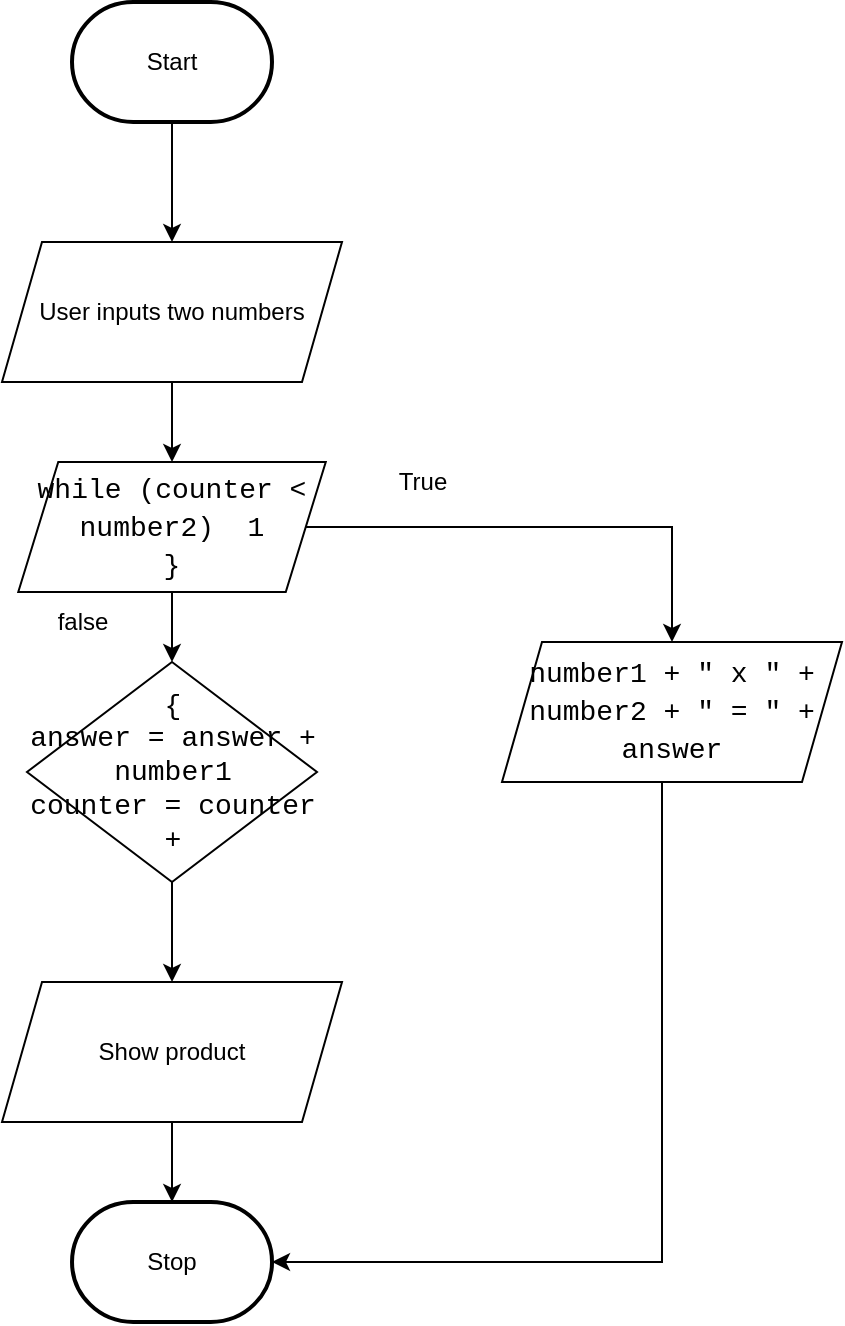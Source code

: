 <mxfile>
    <diagram id="HIP3nbAZw_EuaXWnEj3U" name="Page-1">
        <mxGraphModel dx="1086" dy="694" grid="1" gridSize="10" guides="1" tooltips="1" connect="1" arrows="1" fold="1" page="1" pageScale="1" pageWidth="850" pageHeight="1100" math="0" shadow="0">
            <root>
                <mxCell id="0"/>
                <mxCell id="1" parent="0"/>
                <mxCell id="30" style="edgeStyle=orthogonalEdgeStyle;html=1;rounded=0;" parent="1" source="22" target="25" edge="1">
                    <mxGeometry relative="1" as="geometry"/>
                </mxCell>
                <mxCell id="22" value="Start" style="strokeWidth=2;html=1;shape=mxgraph.flowchart.terminator;whiteSpace=wrap;" parent="1" vertex="1">
                    <mxGeometry x="195" y="140" width="100" height="60" as="geometry"/>
                </mxCell>
                <mxCell id="23" value="Stop" style="strokeWidth=2;html=1;shape=mxgraph.flowchart.terminator;whiteSpace=wrap;" parent="1" vertex="1">
                    <mxGeometry x="195.01" y="740" width="100" height="60" as="geometry"/>
                </mxCell>
                <mxCell id="31" style="edgeStyle=orthogonalEdgeStyle;html=1;entryX=0.5;entryY=0;entryDx=0;entryDy=0;fontColor=#000000;rounded=0;" parent="1" source="25" target="29" edge="1">
                    <mxGeometry relative="1" as="geometry"/>
                </mxCell>
                <mxCell id="25" value="User inputs two numbers" style="shape=parallelogram;perimeter=parallelogramPerimeter;whiteSpace=wrap;html=1;fixedSize=1;" parent="1" vertex="1">
                    <mxGeometry x="160" y="260" width="170" height="70" as="geometry"/>
                </mxCell>
                <mxCell id="37" style="edgeStyle=orthogonalEdgeStyle;rounded=0;html=1;entryX=0.5;entryY=0;entryDx=0;entryDy=0;fontColor=#E6EDF3;" parent="1" source="29" target="35" edge="1">
                    <mxGeometry relative="1" as="geometry"/>
                </mxCell>
                <mxCell id="44" style="edgeStyle=orthogonalEdgeStyle;rounded=0;html=1;entryX=0.5;entryY=0;entryDx=0;entryDy=0;fontColor=#E6EDF3;" parent="1" source="29" target="43" edge="1">
                    <mxGeometry relative="1" as="geometry"/>
                </mxCell>
                <mxCell id="29" value="&lt;div style=&quot;font-family: Consolas, &amp;quot;Courier New&amp;quot;, monospace; font-size: 14px; line-height: 19px;&quot;&gt;&lt;div style=&quot;&quot;&gt; &lt;font color=&quot;#000000&quot;&gt;while (counter &amp;lt; number2)&amp;nbsp;&lt;span style=&quot;background-color: initial;&quot;&gt;&amp;nbsp;1&lt;/span&gt;&lt;/font&gt;&lt;/div&gt;&lt;div style=&quot;&quot;&gt;&lt;font color=&quot;#000000&quot;&gt;  }&lt;/font&gt;&lt;/div&gt;&lt;/div&gt;" style="shape=parallelogram;perimeter=parallelogramPerimeter;whiteSpace=wrap;html=1;fixedSize=1;" parent="1" vertex="1">
                    <mxGeometry x="168.13" y="370" width="153.75" height="65" as="geometry"/>
                </mxCell>
                <mxCell id="40" style="edgeStyle=orthogonalEdgeStyle;rounded=0;html=1;entryX=0.5;entryY=0;entryDx=0;entryDy=0;fontColor=#E6EDF3;" parent="1" source="35" target="39" edge="1">
                    <mxGeometry relative="1" as="geometry"/>
                </mxCell>
                <mxCell id="35" value="&lt;div style=&quot;font-family: Consolas, &amp;quot;Courier New&amp;quot;, monospace; font-size: 14px;&quot;&gt;&lt;font color=&quot;#000000&quot; style=&quot;&quot;&gt;{&lt;/font&gt;&lt;/div&gt;&lt;div style=&quot;font-family: Consolas, &amp;quot;Courier New&amp;quot;, monospace; font-size: 14px;&quot;&gt;&lt;font color=&quot;#000000&quot;&gt;answer = answer + number1&lt;/font&gt;&lt;/div&gt;&lt;div style=&quot;font-family: Consolas, &amp;quot;Courier New&amp;quot;, monospace; font-size: 14px;&quot;&gt;&lt;font color=&quot;#000000&quot; style=&quot;&quot;&gt;counter = counter +&lt;/font&gt;&lt;/div&gt;" style="rhombus;whiteSpace=wrap;html=1;labelBackgroundColor=none;fontColor=#E6EDF3;" parent="1" vertex="1">
                    <mxGeometry x="172.5" y="470" width="145" height="110" as="geometry"/>
                </mxCell>
                <mxCell id="42" style="edgeStyle=orthogonalEdgeStyle;rounded=0;html=1;entryX=0.5;entryY=0;entryDx=0;entryDy=0;entryPerimeter=0;fontColor=#E6EDF3;" parent="1" source="39" target="23" edge="1">
                    <mxGeometry relative="1" as="geometry"/>
                </mxCell>
                <mxCell id="39" value="Show product" style="shape=parallelogram;perimeter=parallelogramPerimeter;whiteSpace=wrap;html=1;fixedSize=1;" parent="1" vertex="1">
                    <mxGeometry x="160.01" y="630" width="170" height="70" as="geometry"/>
                </mxCell>
                <mxCell id="45" style="edgeStyle=orthogonalEdgeStyle;rounded=0;html=1;entryX=1;entryY=0.5;entryDx=0;entryDy=0;entryPerimeter=0;fontColor=#E6EDF3;" parent="1" source="43" target="23" edge="1">
                    <mxGeometry relative="1" as="geometry">
                        <Array as="points">
                            <mxPoint x="490" y="770"/>
                        </Array>
                    </mxGeometry>
                </mxCell>
                <mxCell id="43" value="&lt;div style=&quot;font-family: Consolas, &amp;quot;Courier New&amp;quot;, monospace; font-size: 14px; line-height: 19px;&quot;&gt; &lt;font color=&quot;#000000&quot;&gt;number1 + &quot; x &quot; + number2 + &quot; = &quot; + answer&lt;/font&gt;&lt;/div&gt;" style="shape=parallelogram;perimeter=parallelogramPerimeter;whiteSpace=wrap;html=1;fixedSize=1;" parent="1" vertex="1">
                    <mxGeometry x="410" y="460" width="170" height="70" as="geometry"/>
                </mxCell>
                <mxCell id="46" value="&lt;font color=&quot;#000000&quot;&gt;True&lt;/font&gt;" style="text;html=1;align=center;verticalAlign=middle;resizable=0;points=[];autosize=1;strokeColor=none;fillColor=none;fontColor=#E6EDF3;" parent="1" vertex="1">
                    <mxGeometry x="345" y="365" width="50" height="30" as="geometry"/>
                </mxCell>
                <mxCell id="47" value="&lt;font color=&quot;#000000&quot;&gt;false&lt;/font&gt;" style="text;html=1;align=center;verticalAlign=middle;resizable=0;points=[];autosize=1;strokeColor=none;fillColor=none;fontColor=#E6EDF3;" parent="1" vertex="1">
                    <mxGeometry x="175" y="435" width="50" height="30" as="geometry"/>
                </mxCell>
            </root>
        </mxGraphModel>
    </diagram>
</mxfile>